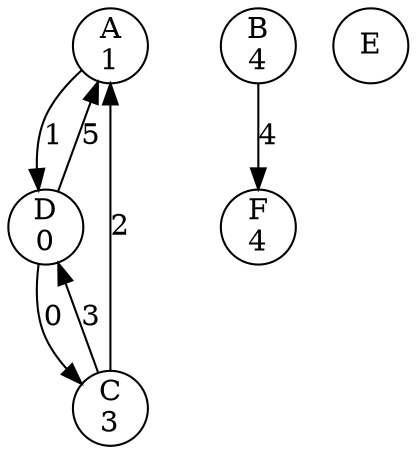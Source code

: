 digraph bank {
	 0 [label= "A\n1" , pos= "1,0!" , shape=circle, fixedsize=true, width=0.5 ]
	 1 [label= "B\n4" , pos= "0,1!" , shape=circle, fixedsize=true, width=0.5 ]
	 2 [label= "C\n3" , pos= "1,2!" , shape=circle, fixedsize=true, width=0.5 ]
	 3 [label= "D\n0" , pos= "2,2!" , shape=circle, fixedsize=true, width=0.5 ]
	 4 [label= "E\n" , pos= "3,1!" , shape=circle, fixedsize=true, width=0.5 ]
	 5 [label= "F\n4" , pos= "2,0!" , shape=circle, fixedsize=true, width=0.5 ]
	 "2" -> "3" [label= "3" ]
	 "2" -> "0" [label= "2" ]
	 "3" -> "2" [label= "0" ]
	 "3" -> "0" [label= "5" ]
	 "1" -> "5" [label= "4" ]
	 "0" -> "3" [label= "1" ]
}
